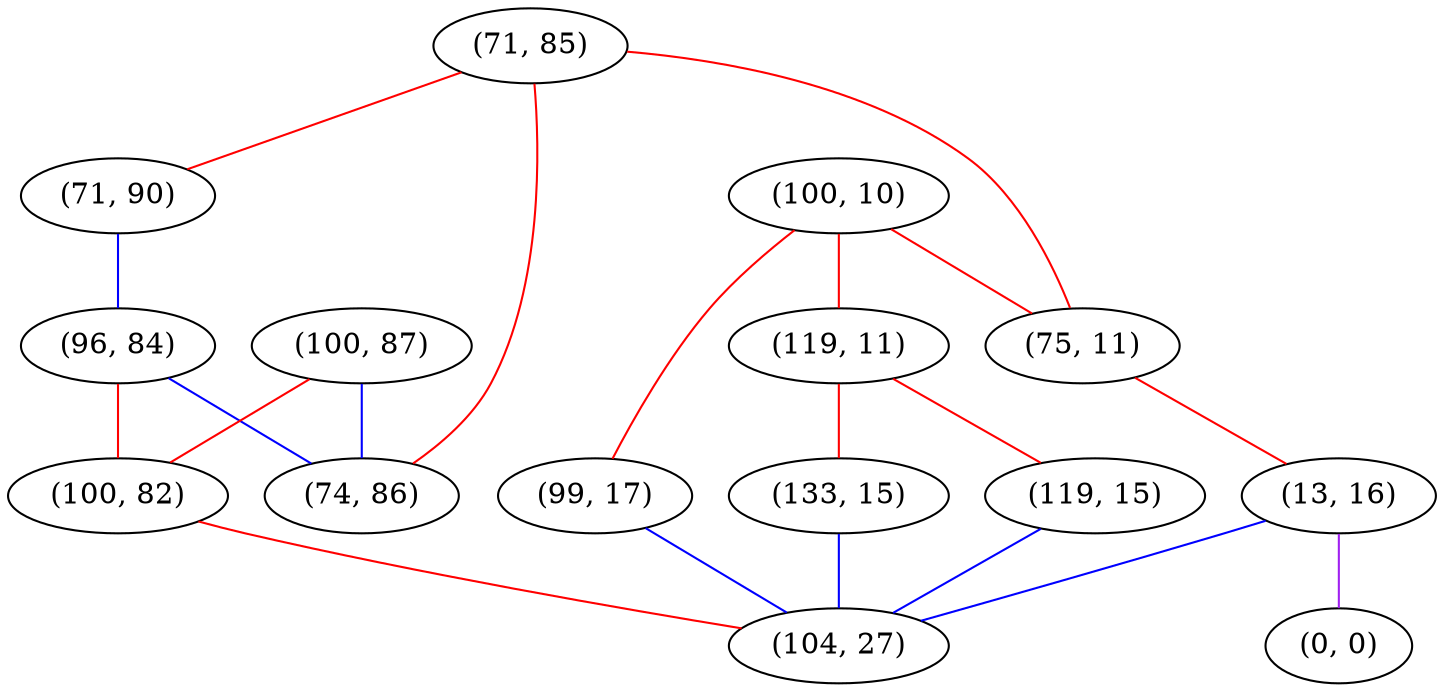 graph "" {
"(100, 10)";
"(71, 85)";
"(75, 11)";
"(71, 90)";
"(96, 84)";
"(119, 11)";
"(13, 16)";
"(99, 17)";
"(100, 87)";
"(133, 15)";
"(119, 15)";
"(100, 82)";
"(0, 0)";
"(104, 27)";
"(74, 86)";
"(100, 10)" -- "(119, 11)"  [color=red, key=0, weight=1];
"(100, 10)" -- "(99, 17)"  [color=red, key=0, weight=1];
"(100, 10)" -- "(75, 11)"  [color=red, key=0, weight=1];
"(71, 85)" -- "(74, 86)"  [color=red, key=0, weight=1];
"(71, 85)" -- "(75, 11)"  [color=red, key=0, weight=1];
"(71, 85)" -- "(71, 90)"  [color=red, key=0, weight=1];
"(75, 11)" -- "(13, 16)"  [color=red, key=0, weight=1];
"(71, 90)" -- "(96, 84)"  [color=blue, key=0, weight=3];
"(96, 84)" -- "(100, 82)"  [color=red, key=0, weight=1];
"(96, 84)" -- "(74, 86)"  [color=blue, key=0, weight=3];
"(119, 11)" -- "(133, 15)"  [color=red, key=0, weight=1];
"(119, 11)" -- "(119, 15)"  [color=red, key=0, weight=1];
"(13, 16)" -- "(104, 27)"  [color=blue, key=0, weight=3];
"(13, 16)" -- "(0, 0)"  [color=purple, key=0, weight=4];
"(99, 17)" -- "(104, 27)"  [color=blue, key=0, weight=3];
"(100, 87)" -- "(100, 82)"  [color=red, key=0, weight=1];
"(100, 87)" -- "(74, 86)"  [color=blue, key=0, weight=3];
"(133, 15)" -- "(104, 27)"  [color=blue, key=0, weight=3];
"(119, 15)" -- "(104, 27)"  [color=blue, key=0, weight=3];
"(100, 82)" -- "(104, 27)"  [color=red, key=0, weight=1];
}
